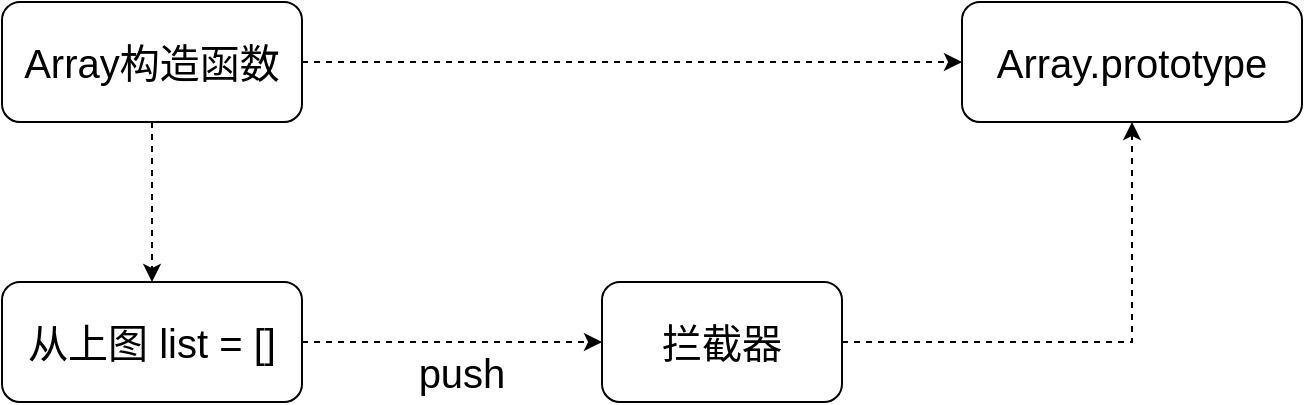 <mxfile version="16.5.6" type="github">
  <diagram id="EahVIzfTwPBhIapZ82g2" name="第 1 页">
    <mxGraphModel dx="1038" dy="491" grid="1" gridSize="10" guides="1" tooltips="1" connect="1" arrows="1" fold="1" page="1" pageScale="1" pageWidth="827" pageHeight="1169" math="0" shadow="0">
      <root>
        <mxCell id="0" />
        <mxCell id="1" parent="0" />
        <mxCell id="35S5JuyOcc--yWmGO6lD-4" value="" style="edgeStyle=orthogonalEdgeStyle;rounded=0;orthogonalLoop=1;jettySize=auto;html=1;dashed=1;fontSize=20;" edge="1" parent="1" source="35S5JuyOcc--yWmGO6lD-2" target="35S5JuyOcc--yWmGO6lD-3">
          <mxGeometry relative="1" as="geometry" />
        </mxCell>
        <mxCell id="35S5JuyOcc--yWmGO6lD-6" value="" style="edgeStyle=orthogonalEdgeStyle;rounded=0;orthogonalLoop=1;jettySize=auto;html=1;dashed=1;fontSize=20;" edge="1" parent="1" source="35S5JuyOcc--yWmGO6lD-2" target="35S5JuyOcc--yWmGO6lD-5">
          <mxGeometry relative="1" as="geometry" />
        </mxCell>
        <mxCell id="35S5JuyOcc--yWmGO6lD-2" value="Array构造函数" style="rounded=1;whiteSpace=wrap;html=1;fontSize=20;" vertex="1" parent="1">
          <mxGeometry x="10" y="200" width="150" height="60" as="geometry" />
        </mxCell>
        <mxCell id="35S5JuyOcc--yWmGO6lD-3" value="Array.prototype" style="whiteSpace=wrap;html=1;rounded=1;fontSize=20;" vertex="1" parent="1">
          <mxGeometry x="490" y="200" width="170" height="60" as="geometry" />
        </mxCell>
        <mxCell id="35S5JuyOcc--yWmGO6lD-8" value="" style="edgeStyle=orthogonalEdgeStyle;rounded=0;orthogonalLoop=1;jettySize=auto;html=1;dashed=1;fontSize=20;" edge="1" parent="1" source="35S5JuyOcc--yWmGO6lD-5" target="35S5JuyOcc--yWmGO6lD-7">
          <mxGeometry relative="1" as="geometry" />
        </mxCell>
        <mxCell id="35S5JuyOcc--yWmGO6lD-5" value="从上图 list = []" style="whiteSpace=wrap;html=1;rounded=1;fontSize=20;" vertex="1" parent="1">
          <mxGeometry x="10" y="340" width="150" height="60" as="geometry" />
        </mxCell>
        <mxCell id="35S5JuyOcc--yWmGO6lD-10" value="" style="edgeStyle=orthogonalEdgeStyle;rounded=0;orthogonalLoop=1;jettySize=auto;html=1;dashed=1;fontSize=20;" edge="1" parent="1" source="35S5JuyOcc--yWmGO6lD-7" target="35S5JuyOcc--yWmGO6lD-3">
          <mxGeometry relative="1" as="geometry">
            <mxPoint x="410" y="370" as="targetPoint" />
          </mxGeometry>
        </mxCell>
        <mxCell id="35S5JuyOcc--yWmGO6lD-7" value="拦截器" style="whiteSpace=wrap;html=1;rounded=1;fontSize=20;" vertex="1" parent="1">
          <mxGeometry x="310" y="340" width="120" height="60" as="geometry" />
        </mxCell>
        <mxCell id="35S5JuyOcc--yWmGO6lD-13" value="push" style="text;html=1;strokeColor=none;fillColor=none;align=center;verticalAlign=middle;whiteSpace=wrap;rounded=0;dashed=1;fontSize=20;" vertex="1" parent="1">
          <mxGeometry x="210" y="370" width="60" height="30" as="geometry" />
        </mxCell>
      </root>
    </mxGraphModel>
  </diagram>
</mxfile>
